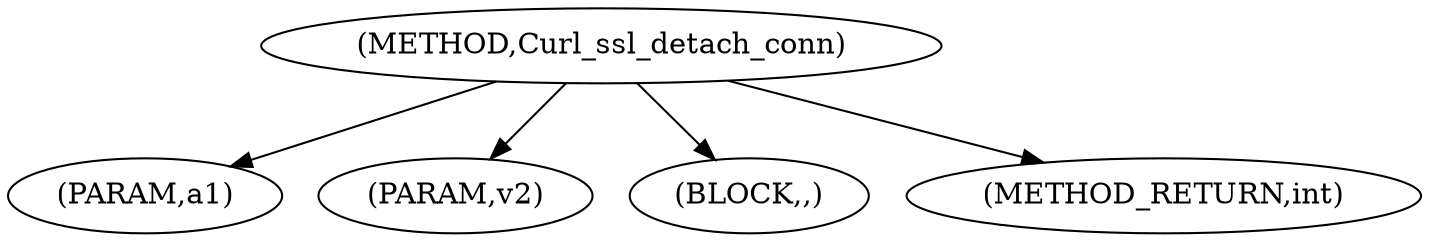 digraph Curl_ssl_detach_conn {  
"1000103" [label = "(METHOD,Curl_ssl_detach_conn)" ]
"1000104" [label = "(PARAM,a1)" ]
"1000105" [label = "(PARAM,v2)" ]
"1000106" [label = "(BLOCK,,)" ]
"1000107" [label = "(METHOD_RETURN,int)" ]
  "1000103" -> "1000104" 
  "1000103" -> "1000105" 
  "1000103" -> "1000106" 
  "1000103" -> "1000107" 
}
